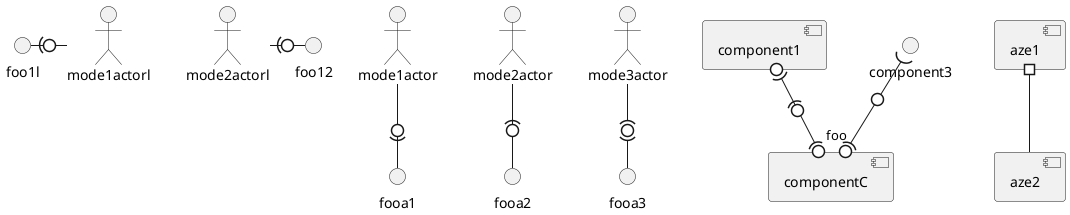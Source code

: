 {
  "sha1": "sts36nkxp82pq2hh0hf9iwewsqs758t",
  "insertion": {
    "when": "2024-06-04T17:28:45.465Z",
    "user": "plantuml@gmail.com"
  }
}
@startuml

:mode1actor: -0)- () fooa1
:mode2actor: -(0- () fooa2
:mode3actor: -(0)- () fooa3

:mode1actorl: -le0)- () foo1l
:mode2actorl: -ri(0- () foo12

[component1] 0)-(0-(0 [componentC]
() component3 )-0-(0 "foo" [componentC]

[aze1] #-- [aze2]
@enduml
